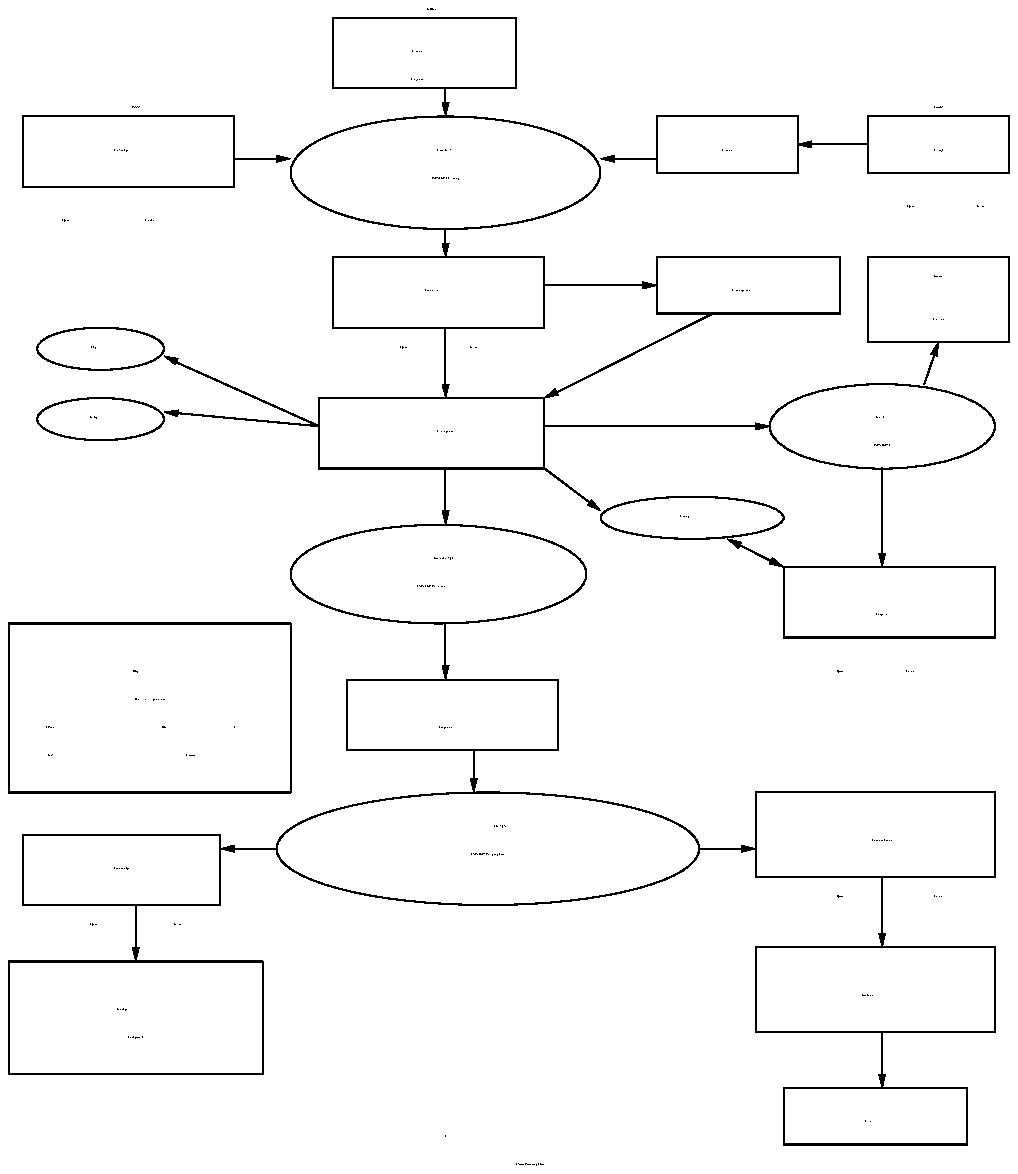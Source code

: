 .PS 5
scale = 80
box  wid 160 ht 96 at 80, 261
box  wid 120 ht 40 at 252, 257
line ->  from 400, 485 \
	to 304, 437 
box  wid 104 ht 32 at 420, 501
line ->  from 72, 149 \
	to 72, 117 
line ->  from 496, 77 \
	to 496, 45 
line ->  from 496, 165 \
	to 496, 125 
line ->  from 496, 397 \
	to 496, 341 
line ->  from 520, 445 \
	to 528, 469 
"\fR\s10NEWSARTS\s0\fP"  at 496, 413
"\fI\s10articles in\s0\fP"  at 496, 429
ellipse wid 128 ht 48 at 496, 421
"\fC\s10uux\s0\fP"  at 488, 29
box  wid 104 ht 32 at 492, 29
"\fB\s14News Processing Flow\s0\fP"  at 296, 5
"\fC\s10nntpxmit\s0\fP"  at 72, 77
"\fC\s10snntp\s0\fP"  at 64, 93
"\fC\s10cron\s0\fP"  at 96, 141
"\fI\s10from\s0\fP"  at 48, 141
"\fC\s10cron\s0\fP"  at 528, 157
"\fI\s10from\s0\fP"  at 472, 157
"\fC\s10batcher\s0\fP"  at 488, 101
box  wid 136 ht 48 at 492, 101
box  wid 144 ht 64 at 72, 85
line ->  from 152, 181 \
	to 120, 181 
line ->  from 392, 181 \
	to 424, 181 
line ->  from 264, 237 \
	to 264, 213 
"\fR\s10NEWSARTS/out.going/sites\s0\fP"  at 272, 181
"\fI\s10batch files in\s0\fP"  at 280, 197
"\fC\s10sendnntp\s0\fP"  at 64, 173
"\fC\s10sendbatches\s0\fP"  at 496, 189
box  wid 136 ht 48 at 492, 189
box  wid 112 ht 40 at 64, 169
ellipse wid 240 ht 64 at 272, 181
"\fC\s10cron\s0\fP"  at 512, 285
"\fC\s10inetd\s0\fP"  at 80, 541
line ->  from 368, 573 \
	to 336, 573 
ellipse wid 176 ht 64 at 248, 565
"\fC\s10cron\s0\fP"  at 552, 549
"\fI\s10from\s0\fP"  at 512, 549
box  wid 80 ht 48 at 528, 493
box  wid 80 ht 32 at 528, 581
box  wid 80 ht 32 at 408, 581
line ->  from 248, 533 \
	to 248, 517 
line ->  from 248, 613 \
	to 248, 597 
line ->  from 128, 573 \
	to 160, 573 
"\fR\s10NEWSARTS/in.coming\s0\fP"  at 248, 565
"\fI\s10news batch in\s0\fP"  at 248, 581
"\fR\s10\s0\fP"  at 128, 253
"\fB\s10Key\s0\fP"  at 72, 285
"\fC\s10Courier   program\s0\fP"  at 80, 269
"\fR\s10Roman\s0\fP"  at 24, 253
"\fR\s10file\s0\fP"  at 88, 253
"\fI\s10Italic\s0\fP"  at 24, 237
"\fI\s10comment\s0\fP"  at 104, 237
"\fC\s10rn, nn\s0\fP"  at 528, 485
"\fI\s10readers\s0\fP"  at 528, 509
"\fC\s10injnews\s0\fP"  at 232, 621
"\fC\s10inews\s0\fP"  at 232, 637
"\fI\s10LOCAL\s0\fP"  at 240, 661
box  wid 104 ht 40 at 236, 633
box  wid 120 ht 40 at 68, 577
line ->  from 488, 581 \
	to 448, 581 
box  wid 120 ht 40 at 244, 497
line ->  from 304, 501 \
	to 368, 501 
box  wid 128 ht 40 at 240, 417
line ->  from 248, 477 \
	to 248, 437 
line ->  from 304, 421 \
	to 432, 421 
ellipse wid 72 ht 24 at 52, 465
ellipse wid 72 ht 24 at 52, 425
"\fR\s10log\s0\fP"  at 48, 469
"\fR\s10errlog\s0\fP"  at 48, 429
line ->  from 176, 421 \
	to 88, 429 
line ->  from 176, 421 \
	to 88, 461 
ellipse wid 168 ht 56 at 244, 337
"\fR\s10NEWSARTS/out.master\s0\fP"  at 240, 333
line ->  from 248, 397 \
	to 248, 365 
line ->  from 248, 309 \
	to 248, 277 
ellipse wid 104 ht 24 at 388, 369
line ->  from 304, 397 \
	to 336, 373 
box  wid 120 ht 40 at 500, 321
line <->  from 408, 357 \
	to 440, 341 
"\fR\s10history\s0\fP"  at 384, 373
"\fC\s10(s)nntpd\s0\fP"  at 64, 581
"\fC\s10rnews\s0\fP"  at 408, 581
"\fC\s10uuxqt\s0\fP"  at 528, 581
"\fC\s10uncompress\s0\fP"  at 416, 501
"\fC\s10newsrun\s0\fP"  at 240, 501
"\fC\s10relaynews\s0\fP"  at 248, 421
"\fC\s10expire\s0\fP"  at 496, 317
"\fC\s10explode\s0\fP"  at 248, 253
"\fI\s10from\s0\fP"  at 32, 541
"\fI\s10\s0\fP"  at 248, 21
"\fI\s10from\s0\fP"  at 472, 285
"\fI\s10from\s0\fP"  at 224, 469
"\fC\s10cron\s0\fP"  at 264, 469
"\fI\s10master batch files in\s0\fP"  at 248, 349
"\fI\s10UUCP\s0\fP"  at 528, 605
"\fI\s10NNTP\s0\fP"  at 72, 605
.PE
